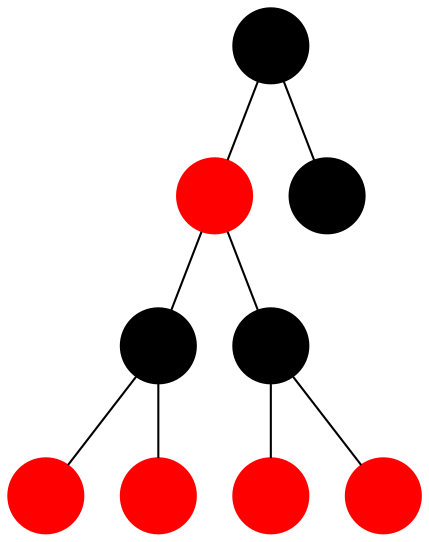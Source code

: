 # Raphael Reitzig, 2012.
# MIT license

# Use 'dot'
graph g2 {
  r [label="",shape=circle,style=filled,color=black];
  l11 [label="",shape=circle,style=filled,color=red];
  l12 [label="",shape=circle,style=filled,color=black];
  l21 [label="",shape=circle,style=filled,color=black];
  l22 [label="",shape=circle,style=filled,color=black];
  l31 [label="",shape=circle,style=filled,color=red];
  l32 [label="",shape=circle,style=filled,color=red];
  l33 [label="",shape=circle,style=filled,color=red];
  l34 [label="",shape=circle,style=filled,color=red];

  r -- l11;
  r -- l12;
  l11 -- l21;
  l11 -- l22;
  l21 -- l31;
  l21 -- l32;
  l22 -- l33;
  l22 -- l34;
}
